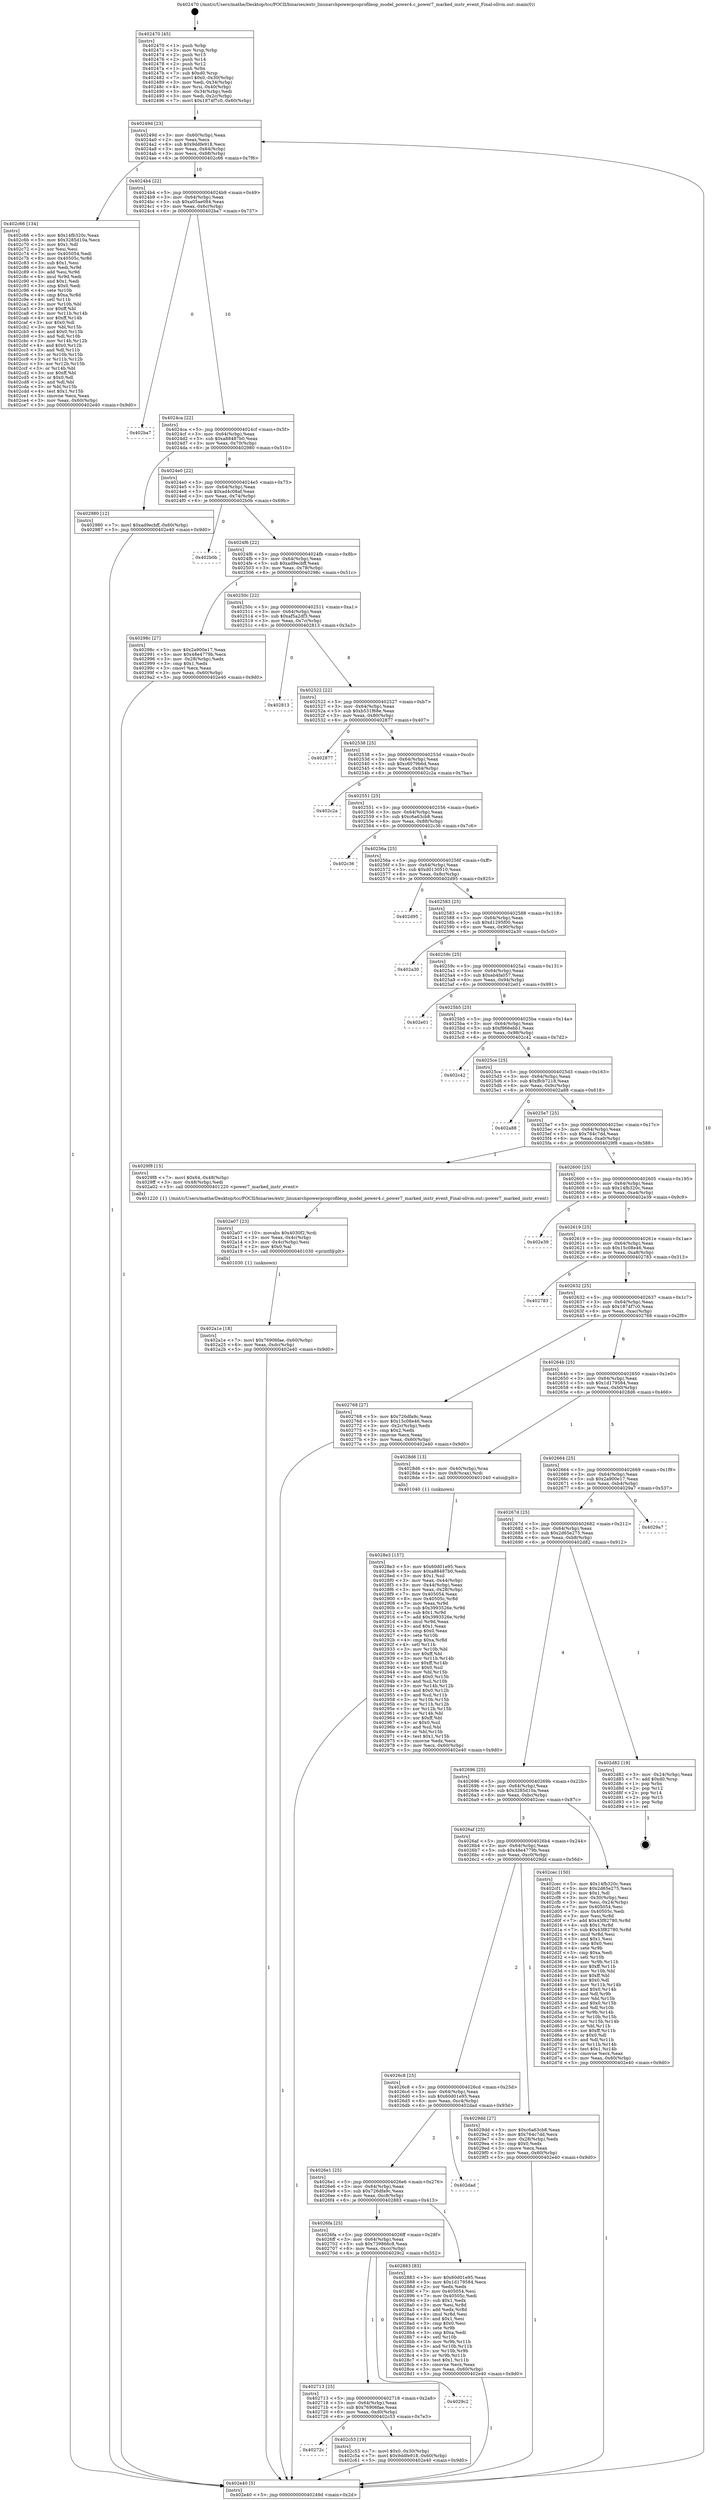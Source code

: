 digraph "0x402470" {
  label = "0x402470 (/mnt/c/Users/mathe/Desktop/tcc/POCII/binaries/extr_linuxarchpowerpcoprofileop_model_power4.c_power7_marked_instr_event_Final-ollvm.out::main(0))"
  labelloc = "t"
  node[shape=record]

  Entry [label="",width=0.3,height=0.3,shape=circle,fillcolor=black,style=filled]
  "0x40249d" [label="{
     0x40249d [23]\l
     | [instrs]\l
     &nbsp;&nbsp;0x40249d \<+3\>: mov -0x60(%rbp),%eax\l
     &nbsp;&nbsp;0x4024a0 \<+2\>: mov %eax,%ecx\l
     &nbsp;&nbsp;0x4024a2 \<+6\>: sub $0x9ddfe918,%ecx\l
     &nbsp;&nbsp;0x4024a8 \<+3\>: mov %eax,-0x64(%rbp)\l
     &nbsp;&nbsp;0x4024ab \<+3\>: mov %ecx,-0x68(%rbp)\l
     &nbsp;&nbsp;0x4024ae \<+6\>: je 0000000000402c66 \<main+0x7f6\>\l
  }"]
  "0x402c66" [label="{
     0x402c66 [134]\l
     | [instrs]\l
     &nbsp;&nbsp;0x402c66 \<+5\>: mov $0x14fb320c,%eax\l
     &nbsp;&nbsp;0x402c6b \<+5\>: mov $0x3285d10a,%ecx\l
     &nbsp;&nbsp;0x402c70 \<+2\>: mov $0x1,%dl\l
     &nbsp;&nbsp;0x402c72 \<+2\>: xor %esi,%esi\l
     &nbsp;&nbsp;0x402c74 \<+7\>: mov 0x405054,%edi\l
     &nbsp;&nbsp;0x402c7b \<+8\>: mov 0x40505c,%r8d\l
     &nbsp;&nbsp;0x402c83 \<+3\>: sub $0x1,%esi\l
     &nbsp;&nbsp;0x402c86 \<+3\>: mov %edi,%r9d\l
     &nbsp;&nbsp;0x402c89 \<+3\>: add %esi,%r9d\l
     &nbsp;&nbsp;0x402c8c \<+4\>: imul %r9d,%edi\l
     &nbsp;&nbsp;0x402c90 \<+3\>: and $0x1,%edi\l
     &nbsp;&nbsp;0x402c93 \<+3\>: cmp $0x0,%edi\l
     &nbsp;&nbsp;0x402c96 \<+4\>: sete %r10b\l
     &nbsp;&nbsp;0x402c9a \<+4\>: cmp $0xa,%r8d\l
     &nbsp;&nbsp;0x402c9e \<+4\>: setl %r11b\l
     &nbsp;&nbsp;0x402ca2 \<+3\>: mov %r10b,%bl\l
     &nbsp;&nbsp;0x402ca5 \<+3\>: xor $0xff,%bl\l
     &nbsp;&nbsp;0x402ca8 \<+3\>: mov %r11b,%r14b\l
     &nbsp;&nbsp;0x402cab \<+4\>: xor $0xff,%r14b\l
     &nbsp;&nbsp;0x402caf \<+3\>: xor $0x0,%dl\l
     &nbsp;&nbsp;0x402cb2 \<+3\>: mov %bl,%r15b\l
     &nbsp;&nbsp;0x402cb5 \<+4\>: and $0x0,%r15b\l
     &nbsp;&nbsp;0x402cb9 \<+3\>: and %dl,%r10b\l
     &nbsp;&nbsp;0x402cbc \<+3\>: mov %r14b,%r12b\l
     &nbsp;&nbsp;0x402cbf \<+4\>: and $0x0,%r12b\l
     &nbsp;&nbsp;0x402cc3 \<+3\>: and %dl,%r11b\l
     &nbsp;&nbsp;0x402cc6 \<+3\>: or %r10b,%r15b\l
     &nbsp;&nbsp;0x402cc9 \<+3\>: or %r11b,%r12b\l
     &nbsp;&nbsp;0x402ccc \<+3\>: xor %r12b,%r15b\l
     &nbsp;&nbsp;0x402ccf \<+3\>: or %r14b,%bl\l
     &nbsp;&nbsp;0x402cd2 \<+3\>: xor $0xff,%bl\l
     &nbsp;&nbsp;0x402cd5 \<+3\>: or $0x0,%dl\l
     &nbsp;&nbsp;0x402cd8 \<+2\>: and %dl,%bl\l
     &nbsp;&nbsp;0x402cda \<+3\>: or %bl,%r15b\l
     &nbsp;&nbsp;0x402cdd \<+4\>: test $0x1,%r15b\l
     &nbsp;&nbsp;0x402ce1 \<+3\>: cmovne %ecx,%eax\l
     &nbsp;&nbsp;0x402ce4 \<+3\>: mov %eax,-0x60(%rbp)\l
     &nbsp;&nbsp;0x402ce7 \<+5\>: jmp 0000000000402e40 \<main+0x9d0\>\l
  }"]
  "0x4024b4" [label="{
     0x4024b4 [22]\l
     | [instrs]\l
     &nbsp;&nbsp;0x4024b4 \<+5\>: jmp 00000000004024b9 \<main+0x49\>\l
     &nbsp;&nbsp;0x4024b9 \<+3\>: mov -0x64(%rbp),%eax\l
     &nbsp;&nbsp;0x4024bc \<+5\>: sub $0xa05ae084,%eax\l
     &nbsp;&nbsp;0x4024c1 \<+3\>: mov %eax,-0x6c(%rbp)\l
     &nbsp;&nbsp;0x4024c4 \<+6\>: je 0000000000402ba7 \<main+0x737\>\l
  }"]
  Exit [label="",width=0.3,height=0.3,shape=circle,fillcolor=black,style=filled,peripheries=2]
  "0x402ba7" [label="{
     0x402ba7\l
  }", style=dashed]
  "0x4024ca" [label="{
     0x4024ca [22]\l
     | [instrs]\l
     &nbsp;&nbsp;0x4024ca \<+5\>: jmp 00000000004024cf \<main+0x5f\>\l
     &nbsp;&nbsp;0x4024cf \<+3\>: mov -0x64(%rbp),%eax\l
     &nbsp;&nbsp;0x4024d2 \<+5\>: sub $0xa88487b0,%eax\l
     &nbsp;&nbsp;0x4024d7 \<+3\>: mov %eax,-0x70(%rbp)\l
     &nbsp;&nbsp;0x4024da \<+6\>: je 0000000000402980 \<main+0x510\>\l
  }"]
  "0x40272c" [label="{
     0x40272c\l
  }", style=dashed]
  "0x402980" [label="{
     0x402980 [12]\l
     | [instrs]\l
     &nbsp;&nbsp;0x402980 \<+7\>: movl $0xad9ecbff,-0x60(%rbp)\l
     &nbsp;&nbsp;0x402987 \<+5\>: jmp 0000000000402e40 \<main+0x9d0\>\l
  }"]
  "0x4024e0" [label="{
     0x4024e0 [22]\l
     | [instrs]\l
     &nbsp;&nbsp;0x4024e0 \<+5\>: jmp 00000000004024e5 \<main+0x75\>\l
     &nbsp;&nbsp;0x4024e5 \<+3\>: mov -0x64(%rbp),%eax\l
     &nbsp;&nbsp;0x4024e8 \<+5\>: sub $0xad4c08af,%eax\l
     &nbsp;&nbsp;0x4024ed \<+3\>: mov %eax,-0x74(%rbp)\l
     &nbsp;&nbsp;0x4024f0 \<+6\>: je 0000000000402b0b \<main+0x69b\>\l
  }"]
  "0x402c53" [label="{
     0x402c53 [19]\l
     | [instrs]\l
     &nbsp;&nbsp;0x402c53 \<+7\>: movl $0x0,-0x30(%rbp)\l
     &nbsp;&nbsp;0x402c5a \<+7\>: movl $0x9ddfe918,-0x60(%rbp)\l
     &nbsp;&nbsp;0x402c61 \<+5\>: jmp 0000000000402e40 \<main+0x9d0\>\l
  }"]
  "0x402b0b" [label="{
     0x402b0b\l
  }", style=dashed]
  "0x4024f6" [label="{
     0x4024f6 [22]\l
     | [instrs]\l
     &nbsp;&nbsp;0x4024f6 \<+5\>: jmp 00000000004024fb \<main+0x8b\>\l
     &nbsp;&nbsp;0x4024fb \<+3\>: mov -0x64(%rbp),%eax\l
     &nbsp;&nbsp;0x4024fe \<+5\>: sub $0xad9ecbff,%eax\l
     &nbsp;&nbsp;0x402503 \<+3\>: mov %eax,-0x78(%rbp)\l
     &nbsp;&nbsp;0x402506 \<+6\>: je 000000000040298c \<main+0x51c\>\l
  }"]
  "0x402713" [label="{
     0x402713 [25]\l
     | [instrs]\l
     &nbsp;&nbsp;0x402713 \<+5\>: jmp 0000000000402718 \<main+0x2a8\>\l
     &nbsp;&nbsp;0x402718 \<+3\>: mov -0x64(%rbp),%eax\l
     &nbsp;&nbsp;0x40271b \<+5\>: sub $0x76906fae,%eax\l
     &nbsp;&nbsp;0x402720 \<+6\>: mov %eax,-0xd0(%rbp)\l
     &nbsp;&nbsp;0x402726 \<+6\>: je 0000000000402c53 \<main+0x7e3\>\l
  }"]
  "0x40298c" [label="{
     0x40298c [27]\l
     | [instrs]\l
     &nbsp;&nbsp;0x40298c \<+5\>: mov $0x2a900e17,%eax\l
     &nbsp;&nbsp;0x402991 \<+5\>: mov $0x48e4779b,%ecx\l
     &nbsp;&nbsp;0x402996 \<+3\>: mov -0x28(%rbp),%edx\l
     &nbsp;&nbsp;0x402999 \<+3\>: cmp $0x1,%edx\l
     &nbsp;&nbsp;0x40299c \<+3\>: cmovl %ecx,%eax\l
     &nbsp;&nbsp;0x40299f \<+3\>: mov %eax,-0x60(%rbp)\l
     &nbsp;&nbsp;0x4029a2 \<+5\>: jmp 0000000000402e40 \<main+0x9d0\>\l
  }"]
  "0x40250c" [label="{
     0x40250c [22]\l
     | [instrs]\l
     &nbsp;&nbsp;0x40250c \<+5\>: jmp 0000000000402511 \<main+0xa1\>\l
     &nbsp;&nbsp;0x402511 \<+3\>: mov -0x64(%rbp),%eax\l
     &nbsp;&nbsp;0x402514 \<+5\>: sub $0xaf5a2df3,%eax\l
     &nbsp;&nbsp;0x402519 \<+3\>: mov %eax,-0x7c(%rbp)\l
     &nbsp;&nbsp;0x40251c \<+6\>: je 0000000000402813 \<main+0x3a3\>\l
  }"]
  "0x4029c2" [label="{
     0x4029c2\l
  }", style=dashed]
  "0x402813" [label="{
     0x402813\l
  }", style=dashed]
  "0x402522" [label="{
     0x402522 [22]\l
     | [instrs]\l
     &nbsp;&nbsp;0x402522 \<+5\>: jmp 0000000000402527 \<main+0xb7\>\l
     &nbsp;&nbsp;0x402527 \<+3\>: mov -0x64(%rbp),%eax\l
     &nbsp;&nbsp;0x40252a \<+5\>: sub $0xb531f68e,%eax\l
     &nbsp;&nbsp;0x40252f \<+3\>: mov %eax,-0x80(%rbp)\l
     &nbsp;&nbsp;0x402532 \<+6\>: je 0000000000402877 \<main+0x407\>\l
  }"]
  "0x402a1e" [label="{
     0x402a1e [18]\l
     | [instrs]\l
     &nbsp;&nbsp;0x402a1e \<+7\>: movl $0x76906fae,-0x60(%rbp)\l
     &nbsp;&nbsp;0x402a25 \<+6\>: mov %eax,-0xdc(%rbp)\l
     &nbsp;&nbsp;0x402a2b \<+5\>: jmp 0000000000402e40 \<main+0x9d0\>\l
  }"]
  "0x402877" [label="{
     0x402877\l
  }", style=dashed]
  "0x402538" [label="{
     0x402538 [25]\l
     | [instrs]\l
     &nbsp;&nbsp;0x402538 \<+5\>: jmp 000000000040253d \<main+0xcd\>\l
     &nbsp;&nbsp;0x40253d \<+3\>: mov -0x64(%rbp),%eax\l
     &nbsp;&nbsp;0x402540 \<+5\>: sub $0xc6079b6d,%eax\l
     &nbsp;&nbsp;0x402545 \<+6\>: mov %eax,-0x84(%rbp)\l
     &nbsp;&nbsp;0x40254b \<+6\>: je 0000000000402c2a \<main+0x7ba\>\l
  }"]
  "0x402a07" [label="{
     0x402a07 [23]\l
     | [instrs]\l
     &nbsp;&nbsp;0x402a07 \<+10\>: movabs $0x4030f2,%rdi\l
     &nbsp;&nbsp;0x402a11 \<+3\>: mov %eax,-0x4c(%rbp)\l
     &nbsp;&nbsp;0x402a14 \<+3\>: mov -0x4c(%rbp),%esi\l
     &nbsp;&nbsp;0x402a17 \<+2\>: mov $0x0,%al\l
     &nbsp;&nbsp;0x402a19 \<+5\>: call 0000000000401030 \<printf@plt\>\l
     | [calls]\l
     &nbsp;&nbsp;0x401030 \{1\} (unknown)\l
  }"]
  "0x402c2a" [label="{
     0x402c2a\l
  }", style=dashed]
  "0x402551" [label="{
     0x402551 [25]\l
     | [instrs]\l
     &nbsp;&nbsp;0x402551 \<+5\>: jmp 0000000000402556 \<main+0xe6\>\l
     &nbsp;&nbsp;0x402556 \<+3\>: mov -0x64(%rbp),%eax\l
     &nbsp;&nbsp;0x402559 \<+5\>: sub $0xc6a63cb8,%eax\l
     &nbsp;&nbsp;0x40255e \<+6\>: mov %eax,-0x88(%rbp)\l
     &nbsp;&nbsp;0x402564 \<+6\>: je 0000000000402c36 \<main+0x7c6\>\l
  }"]
  "0x4028e3" [label="{
     0x4028e3 [157]\l
     | [instrs]\l
     &nbsp;&nbsp;0x4028e3 \<+5\>: mov $0x60d01e95,%ecx\l
     &nbsp;&nbsp;0x4028e8 \<+5\>: mov $0xa88487b0,%edx\l
     &nbsp;&nbsp;0x4028ed \<+3\>: mov $0x1,%sil\l
     &nbsp;&nbsp;0x4028f0 \<+3\>: mov %eax,-0x44(%rbp)\l
     &nbsp;&nbsp;0x4028f3 \<+3\>: mov -0x44(%rbp),%eax\l
     &nbsp;&nbsp;0x4028f6 \<+3\>: mov %eax,-0x28(%rbp)\l
     &nbsp;&nbsp;0x4028f9 \<+7\>: mov 0x405054,%eax\l
     &nbsp;&nbsp;0x402900 \<+8\>: mov 0x40505c,%r8d\l
     &nbsp;&nbsp;0x402908 \<+3\>: mov %eax,%r9d\l
     &nbsp;&nbsp;0x40290b \<+7\>: sub $0x3993526e,%r9d\l
     &nbsp;&nbsp;0x402912 \<+4\>: sub $0x1,%r9d\l
     &nbsp;&nbsp;0x402916 \<+7\>: add $0x3993526e,%r9d\l
     &nbsp;&nbsp;0x40291d \<+4\>: imul %r9d,%eax\l
     &nbsp;&nbsp;0x402921 \<+3\>: and $0x1,%eax\l
     &nbsp;&nbsp;0x402924 \<+3\>: cmp $0x0,%eax\l
     &nbsp;&nbsp;0x402927 \<+4\>: sete %r10b\l
     &nbsp;&nbsp;0x40292b \<+4\>: cmp $0xa,%r8d\l
     &nbsp;&nbsp;0x40292f \<+4\>: setl %r11b\l
     &nbsp;&nbsp;0x402933 \<+3\>: mov %r10b,%bl\l
     &nbsp;&nbsp;0x402936 \<+3\>: xor $0xff,%bl\l
     &nbsp;&nbsp;0x402939 \<+3\>: mov %r11b,%r14b\l
     &nbsp;&nbsp;0x40293c \<+4\>: xor $0xff,%r14b\l
     &nbsp;&nbsp;0x402940 \<+4\>: xor $0x0,%sil\l
     &nbsp;&nbsp;0x402944 \<+3\>: mov %bl,%r15b\l
     &nbsp;&nbsp;0x402947 \<+4\>: and $0x0,%r15b\l
     &nbsp;&nbsp;0x40294b \<+3\>: and %sil,%r10b\l
     &nbsp;&nbsp;0x40294e \<+3\>: mov %r14b,%r12b\l
     &nbsp;&nbsp;0x402951 \<+4\>: and $0x0,%r12b\l
     &nbsp;&nbsp;0x402955 \<+3\>: and %sil,%r11b\l
     &nbsp;&nbsp;0x402958 \<+3\>: or %r10b,%r15b\l
     &nbsp;&nbsp;0x40295b \<+3\>: or %r11b,%r12b\l
     &nbsp;&nbsp;0x40295e \<+3\>: xor %r12b,%r15b\l
     &nbsp;&nbsp;0x402961 \<+3\>: or %r14b,%bl\l
     &nbsp;&nbsp;0x402964 \<+3\>: xor $0xff,%bl\l
     &nbsp;&nbsp;0x402967 \<+4\>: or $0x0,%sil\l
     &nbsp;&nbsp;0x40296b \<+3\>: and %sil,%bl\l
     &nbsp;&nbsp;0x40296e \<+3\>: or %bl,%r15b\l
     &nbsp;&nbsp;0x402971 \<+4\>: test $0x1,%r15b\l
     &nbsp;&nbsp;0x402975 \<+3\>: cmovne %edx,%ecx\l
     &nbsp;&nbsp;0x402978 \<+3\>: mov %ecx,-0x60(%rbp)\l
     &nbsp;&nbsp;0x40297b \<+5\>: jmp 0000000000402e40 \<main+0x9d0\>\l
  }"]
  "0x402c36" [label="{
     0x402c36\l
  }", style=dashed]
  "0x40256a" [label="{
     0x40256a [25]\l
     | [instrs]\l
     &nbsp;&nbsp;0x40256a \<+5\>: jmp 000000000040256f \<main+0xff\>\l
     &nbsp;&nbsp;0x40256f \<+3\>: mov -0x64(%rbp),%eax\l
     &nbsp;&nbsp;0x402572 \<+5\>: sub $0xd0130510,%eax\l
     &nbsp;&nbsp;0x402577 \<+6\>: mov %eax,-0x8c(%rbp)\l
     &nbsp;&nbsp;0x40257d \<+6\>: je 0000000000402d95 \<main+0x925\>\l
  }"]
  "0x4026fa" [label="{
     0x4026fa [25]\l
     | [instrs]\l
     &nbsp;&nbsp;0x4026fa \<+5\>: jmp 00000000004026ff \<main+0x28f\>\l
     &nbsp;&nbsp;0x4026ff \<+3\>: mov -0x64(%rbp),%eax\l
     &nbsp;&nbsp;0x402702 \<+5\>: sub $0x739866c8,%eax\l
     &nbsp;&nbsp;0x402707 \<+6\>: mov %eax,-0xcc(%rbp)\l
     &nbsp;&nbsp;0x40270d \<+6\>: je 00000000004029c2 \<main+0x552\>\l
  }"]
  "0x402d95" [label="{
     0x402d95\l
  }", style=dashed]
  "0x402583" [label="{
     0x402583 [25]\l
     | [instrs]\l
     &nbsp;&nbsp;0x402583 \<+5\>: jmp 0000000000402588 \<main+0x118\>\l
     &nbsp;&nbsp;0x402588 \<+3\>: mov -0x64(%rbp),%eax\l
     &nbsp;&nbsp;0x40258b \<+5\>: sub $0xd1295f00,%eax\l
     &nbsp;&nbsp;0x402590 \<+6\>: mov %eax,-0x90(%rbp)\l
     &nbsp;&nbsp;0x402596 \<+6\>: je 0000000000402a30 \<main+0x5c0\>\l
  }"]
  "0x402883" [label="{
     0x402883 [83]\l
     | [instrs]\l
     &nbsp;&nbsp;0x402883 \<+5\>: mov $0x60d01e95,%eax\l
     &nbsp;&nbsp;0x402888 \<+5\>: mov $0x1d179584,%ecx\l
     &nbsp;&nbsp;0x40288d \<+2\>: xor %edx,%edx\l
     &nbsp;&nbsp;0x40288f \<+7\>: mov 0x405054,%esi\l
     &nbsp;&nbsp;0x402896 \<+7\>: mov 0x40505c,%edi\l
     &nbsp;&nbsp;0x40289d \<+3\>: sub $0x1,%edx\l
     &nbsp;&nbsp;0x4028a0 \<+3\>: mov %esi,%r8d\l
     &nbsp;&nbsp;0x4028a3 \<+3\>: add %edx,%r8d\l
     &nbsp;&nbsp;0x4028a6 \<+4\>: imul %r8d,%esi\l
     &nbsp;&nbsp;0x4028aa \<+3\>: and $0x1,%esi\l
     &nbsp;&nbsp;0x4028ad \<+3\>: cmp $0x0,%esi\l
     &nbsp;&nbsp;0x4028b0 \<+4\>: sete %r9b\l
     &nbsp;&nbsp;0x4028b4 \<+3\>: cmp $0xa,%edi\l
     &nbsp;&nbsp;0x4028b7 \<+4\>: setl %r10b\l
     &nbsp;&nbsp;0x4028bb \<+3\>: mov %r9b,%r11b\l
     &nbsp;&nbsp;0x4028be \<+3\>: and %r10b,%r11b\l
     &nbsp;&nbsp;0x4028c1 \<+3\>: xor %r10b,%r9b\l
     &nbsp;&nbsp;0x4028c4 \<+3\>: or %r9b,%r11b\l
     &nbsp;&nbsp;0x4028c7 \<+4\>: test $0x1,%r11b\l
     &nbsp;&nbsp;0x4028cb \<+3\>: cmovne %ecx,%eax\l
     &nbsp;&nbsp;0x4028ce \<+3\>: mov %eax,-0x60(%rbp)\l
     &nbsp;&nbsp;0x4028d1 \<+5\>: jmp 0000000000402e40 \<main+0x9d0\>\l
  }"]
  "0x402a30" [label="{
     0x402a30\l
  }", style=dashed]
  "0x40259c" [label="{
     0x40259c [25]\l
     | [instrs]\l
     &nbsp;&nbsp;0x40259c \<+5\>: jmp 00000000004025a1 \<main+0x131\>\l
     &nbsp;&nbsp;0x4025a1 \<+3\>: mov -0x64(%rbp),%eax\l
     &nbsp;&nbsp;0x4025a4 \<+5\>: sub $0xeb4fa057,%eax\l
     &nbsp;&nbsp;0x4025a9 \<+6\>: mov %eax,-0x94(%rbp)\l
     &nbsp;&nbsp;0x4025af \<+6\>: je 0000000000402e01 \<main+0x991\>\l
  }"]
  "0x4026e1" [label="{
     0x4026e1 [25]\l
     | [instrs]\l
     &nbsp;&nbsp;0x4026e1 \<+5\>: jmp 00000000004026e6 \<main+0x276\>\l
     &nbsp;&nbsp;0x4026e6 \<+3\>: mov -0x64(%rbp),%eax\l
     &nbsp;&nbsp;0x4026e9 \<+5\>: sub $0x726dfa9c,%eax\l
     &nbsp;&nbsp;0x4026ee \<+6\>: mov %eax,-0xc8(%rbp)\l
     &nbsp;&nbsp;0x4026f4 \<+6\>: je 0000000000402883 \<main+0x413\>\l
  }"]
  "0x402e01" [label="{
     0x402e01\l
  }", style=dashed]
  "0x4025b5" [label="{
     0x4025b5 [25]\l
     | [instrs]\l
     &nbsp;&nbsp;0x4025b5 \<+5\>: jmp 00000000004025ba \<main+0x14a\>\l
     &nbsp;&nbsp;0x4025ba \<+3\>: mov -0x64(%rbp),%eax\l
     &nbsp;&nbsp;0x4025bd \<+5\>: sub $0xf966ebb1,%eax\l
     &nbsp;&nbsp;0x4025c2 \<+6\>: mov %eax,-0x98(%rbp)\l
     &nbsp;&nbsp;0x4025c8 \<+6\>: je 0000000000402c42 \<main+0x7d2\>\l
  }"]
  "0x402dad" [label="{
     0x402dad\l
  }", style=dashed]
  "0x402c42" [label="{
     0x402c42\l
  }", style=dashed]
  "0x4025ce" [label="{
     0x4025ce [25]\l
     | [instrs]\l
     &nbsp;&nbsp;0x4025ce \<+5\>: jmp 00000000004025d3 \<main+0x163\>\l
     &nbsp;&nbsp;0x4025d3 \<+3\>: mov -0x64(%rbp),%eax\l
     &nbsp;&nbsp;0x4025d6 \<+5\>: sub $0xffcb7218,%eax\l
     &nbsp;&nbsp;0x4025db \<+6\>: mov %eax,-0x9c(%rbp)\l
     &nbsp;&nbsp;0x4025e1 \<+6\>: je 0000000000402a88 \<main+0x618\>\l
  }"]
  "0x4026c8" [label="{
     0x4026c8 [25]\l
     | [instrs]\l
     &nbsp;&nbsp;0x4026c8 \<+5\>: jmp 00000000004026cd \<main+0x25d\>\l
     &nbsp;&nbsp;0x4026cd \<+3\>: mov -0x64(%rbp),%eax\l
     &nbsp;&nbsp;0x4026d0 \<+5\>: sub $0x60d01e95,%eax\l
     &nbsp;&nbsp;0x4026d5 \<+6\>: mov %eax,-0xc4(%rbp)\l
     &nbsp;&nbsp;0x4026db \<+6\>: je 0000000000402dad \<main+0x93d\>\l
  }"]
  "0x402a88" [label="{
     0x402a88\l
  }", style=dashed]
  "0x4025e7" [label="{
     0x4025e7 [25]\l
     | [instrs]\l
     &nbsp;&nbsp;0x4025e7 \<+5\>: jmp 00000000004025ec \<main+0x17c\>\l
     &nbsp;&nbsp;0x4025ec \<+3\>: mov -0x64(%rbp),%eax\l
     &nbsp;&nbsp;0x4025ef \<+5\>: sub $0x764c7dd,%eax\l
     &nbsp;&nbsp;0x4025f4 \<+6\>: mov %eax,-0xa0(%rbp)\l
     &nbsp;&nbsp;0x4025fa \<+6\>: je 00000000004029f8 \<main+0x588\>\l
  }"]
  "0x4029dd" [label="{
     0x4029dd [27]\l
     | [instrs]\l
     &nbsp;&nbsp;0x4029dd \<+5\>: mov $0xc6a63cb8,%eax\l
     &nbsp;&nbsp;0x4029e2 \<+5\>: mov $0x764c7dd,%ecx\l
     &nbsp;&nbsp;0x4029e7 \<+3\>: mov -0x28(%rbp),%edx\l
     &nbsp;&nbsp;0x4029ea \<+3\>: cmp $0x0,%edx\l
     &nbsp;&nbsp;0x4029ed \<+3\>: cmove %ecx,%eax\l
     &nbsp;&nbsp;0x4029f0 \<+3\>: mov %eax,-0x60(%rbp)\l
     &nbsp;&nbsp;0x4029f3 \<+5\>: jmp 0000000000402e40 \<main+0x9d0\>\l
  }"]
  "0x4029f8" [label="{
     0x4029f8 [15]\l
     | [instrs]\l
     &nbsp;&nbsp;0x4029f8 \<+7\>: movl $0x64,-0x48(%rbp)\l
     &nbsp;&nbsp;0x4029ff \<+3\>: mov -0x48(%rbp),%edi\l
     &nbsp;&nbsp;0x402a02 \<+5\>: call 0000000000401220 \<power7_marked_instr_event\>\l
     | [calls]\l
     &nbsp;&nbsp;0x401220 \{1\} (/mnt/c/Users/mathe/Desktop/tcc/POCII/binaries/extr_linuxarchpowerpcoprofileop_model_power4.c_power7_marked_instr_event_Final-ollvm.out::power7_marked_instr_event)\l
  }"]
  "0x402600" [label="{
     0x402600 [25]\l
     | [instrs]\l
     &nbsp;&nbsp;0x402600 \<+5\>: jmp 0000000000402605 \<main+0x195\>\l
     &nbsp;&nbsp;0x402605 \<+3\>: mov -0x64(%rbp),%eax\l
     &nbsp;&nbsp;0x402608 \<+5\>: sub $0x14fb320c,%eax\l
     &nbsp;&nbsp;0x40260d \<+6\>: mov %eax,-0xa4(%rbp)\l
     &nbsp;&nbsp;0x402613 \<+6\>: je 0000000000402e39 \<main+0x9c9\>\l
  }"]
  "0x4026af" [label="{
     0x4026af [25]\l
     | [instrs]\l
     &nbsp;&nbsp;0x4026af \<+5\>: jmp 00000000004026b4 \<main+0x244\>\l
     &nbsp;&nbsp;0x4026b4 \<+3\>: mov -0x64(%rbp),%eax\l
     &nbsp;&nbsp;0x4026b7 \<+5\>: sub $0x48e4779b,%eax\l
     &nbsp;&nbsp;0x4026bc \<+6\>: mov %eax,-0xc0(%rbp)\l
     &nbsp;&nbsp;0x4026c2 \<+6\>: je 00000000004029dd \<main+0x56d\>\l
  }"]
  "0x402e39" [label="{
     0x402e39\l
  }", style=dashed]
  "0x402619" [label="{
     0x402619 [25]\l
     | [instrs]\l
     &nbsp;&nbsp;0x402619 \<+5\>: jmp 000000000040261e \<main+0x1ae\>\l
     &nbsp;&nbsp;0x40261e \<+3\>: mov -0x64(%rbp),%eax\l
     &nbsp;&nbsp;0x402621 \<+5\>: sub $0x15c08e46,%eax\l
     &nbsp;&nbsp;0x402626 \<+6\>: mov %eax,-0xa8(%rbp)\l
     &nbsp;&nbsp;0x40262c \<+6\>: je 0000000000402783 \<main+0x313\>\l
  }"]
  "0x402cec" [label="{
     0x402cec [150]\l
     | [instrs]\l
     &nbsp;&nbsp;0x402cec \<+5\>: mov $0x14fb320c,%eax\l
     &nbsp;&nbsp;0x402cf1 \<+5\>: mov $0x2d65e275,%ecx\l
     &nbsp;&nbsp;0x402cf6 \<+2\>: mov $0x1,%dl\l
     &nbsp;&nbsp;0x402cf8 \<+3\>: mov -0x30(%rbp),%esi\l
     &nbsp;&nbsp;0x402cfb \<+3\>: mov %esi,-0x24(%rbp)\l
     &nbsp;&nbsp;0x402cfe \<+7\>: mov 0x405054,%esi\l
     &nbsp;&nbsp;0x402d05 \<+7\>: mov 0x40505c,%edi\l
     &nbsp;&nbsp;0x402d0c \<+3\>: mov %esi,%r8d\l
     &nbsp;&nbsp;0x402d0f \<+7\>: add $0x43f82780,%r8d\l
     &nbsp;&nbsp;0x402d16 \<+4\>: sub $0x1,%r8d\l
     &nbsp;&nbsp;0x402d1a \<+7\>: sub $0x43f82780,%r8d\l
     &nbsp;&nbsp;0x402d21 \<+4\>: imul %r8d,%esi\l
     &nbsp;&nbsp;0x402d25 \<+3\>: and $0x1,%esi\l
     &nbsp;&nbsp;0x402d28 \<+3\>: cmp $0x0,%esi\l
     &nbsp;&nbsp;0x402d2b \<+4\>: sete %r9b\l
     &nbsp;&nbsp;0x402d2f \<+3\>: cmp $0xa,%edi\l
     &nbsp;&nbsp;0x402d32 \<+4\>: setl %r10b\l
     &nbsp;&nbsp;0x402d36 \<+3\>: mov %r9b,%r11b\l
     &nbsp;&nbsp;0x402d39 \<+4\>: xor $0xff,%r11b\l
     &nbsp;&nbsp;0x402d3d \<+3\>: mov %r10b,%bl\l
     &nbsp;&nbsp;0x402d40 \<+3\>: xor $0xff,%bl\l
     &nbsp;&nbsp;0x402d43 \<+3\>: xor $0x0,%dl\l
     &nbsp;&nbsp;0x402d46 \<+3\>: mov %r11b,%r14b\l
     &nbsp;&nbsp;0x402d49 \<+4\>: and $0x0,%r14b\l
     &nbsp;&nbsp;0x402d4d \<+3\>: and %dl,%r9b\l
     &nbsp;&nbsp;0x402d50 \<+3\>: mov %bl,%r15b\l
     &nbsp;&nbsp;0x402d53 \<+4\>: and $0x0,%r15b\l
     &nbsp;&nbsp;0x402d57 \<+3\>: and %dl,%r10b\l
     &nbsp;&nbsp;0x402d5a \<+3\>: or %r9b,%r14b\l
     &nbsp;&nbsp;0x402d5d \<+3\>: or %r10b,%r15b\l
     &nbsp;&nbsp;0x402d60 \<+3\>: xor %r15b,%r14b\l
     &nbsp;&nbsp;0x402d63 \<+3\>: or %bl,%r11b\l
     &nbsp;&nbsp;0x402d66 \<+4\>: xor $0xff,%r11b\l
     &nbsp;&nbsp;0x402d6a \<+3\>: or $0x0,%dl\l
     &nbsp;&nbsp;0x402d6d \<+3\>: and %dl,%r11b\l
     &nbsp;&nbsp;0x402d70 \<+3\>: or %r11b,%r14b\l
     &nbsp;&nbsp;0x402d73 \<+4\>: test $0x1,%r14b\l
     &nbsp;&nbsp;0x402d77 \<+3\>: cmovne %ecx,%eax\l
     &nbsp;&nbsp;0x402d7a \<+3\>: mov %eax,-0x60(%rbp)\l
     &nbsp;&nbsp;0x402d7d \<+5\>: jmp 0000000000402e40 \<main+0x9d0\>\l
  }"]
  "0x402783" [label="{
     0x402783\l
  }", style=dashed]
  "0x402632" [label="{
     0x402632 [25]\l
     | [instrs]\l
     &nbsp;&nbsp;0x402632 \<+5\>: jmp 0000000000402637 \<main+0x1c7\>\l
     &nbsp;&nbsp;0x402637 \<+3\>: mov -0x64(%rbp),%eax\l
     &nbsp;&nbsp;0x40263a \<+5\>: sub $0x1874f7c0,%eax\l
     &nbsp;&nbsp;0x40263f \<+6\>: mov %eax,-0xac(%rbp)\l
     &nbsp;&nbsp;0x402645 \<+6\>: je 0000000000402768 \<main+0x2f8\>\l
  }"]
  "0x402696" [label="{
     0x402696 [25]\l
     | [instrs]\l
     &nbsp;&nbsp;0x402696 \<+5\>: jmp 000000000040269b \<main+0x22b\>\l
     &nbsp;&nbsp;0x40269b \<+3\>: mov -0x64(%rbp),%eax\l
     &nbsp;&nbsp;0x40269e \<+5\>: sub $0x3285d10a,%eax\l
     &nbsp;&nbsp;0x4026a3 \<+6\>: mov %eax,-0xbc(%rbp)\l
     &nbsp;&nbsp;0x4026a9 \<+6\>: je 0000000000402cec \<main+0x87c\>\l
  }"]
  "0x402768" [label="{
     0x402768 [27]\l
     | [instrs]\l
     &nbsp;&nbsp;0x402768 \<+5\>: mov $0x726dfa9c,%eax\l
     &nbsp;&nbsp;0x40276d \<+5\>: mov $0x15c08e46,%ecx\l
     &nbsp;&nbsp;0x402772 \<+3\>: mov -0x2c(%rbp),%edx\l
     &nbsp;&nbsp;0x402775 \<+3\>: cmp $0x2,%edx\l
     &nbsp;&nbsp;0x402778 \<+3\>: cmovne %ecx,%eax\l
     &nbsp;&nbsp;0x40277b \<+3\>: mov %eax,-0x60(%rbp)\l
     &nbsp;&nbsp;0x40277e \<+5\>: jmp 0000000000402e40 \<main+0x9d0\>\l
  }"]
  "0x40264b" [label="{
     0x40264b [25]\l
     | [instrs]\l
     &nbsp;&nbsp;0x40264b \<+5\>: jmp 0000000000402650 \<main+0x1e0\>\l
     &nbsp;&nbsp;0x402650 \<+3\>: mov -0x64(%rbp),%eax\l
     &nbsp;&nbsp;0x402653 \<+5\>: sub $0x1d179584,%eax\l
     &nbsp;&nbsp;0x402658 \<+6\>: mov %eax,-0xb0(%rbp)\l
     &nbsp;&nbsp;0x40265e \<+6\>: je 00000000004028d6 \<main+0x466\>\l
  }"]
  "0x402e40" [label="{
     0x402e40 [5]\l
     | [instrs]\l
     &nbsp;&nbsp;0x402e40 \<+5\>: jmp 000000000040249d \<main+0x2d\>\l
  }"]
  "0x402470" [label="{
     0x402470 [45]\l
     | [instrs]\l
     &nbsp;&nbsp;0x402470 \<+1\>: push %rbp\l
     &nbsp;&nbsp;0x402471 \<+3\>: mov %rsp,%rbp\l
     &nbsp;&nbsp;0x402474 \<+2\>: push %r15\l
     &nbsp;&nbsp;0x402476 \<+2\>: push %r14\l
     &nbsp;&nbsp;0x402478 \<+2\>: push %r12\l
     &nbsp;&nbsp;0x40247a \<+1\>: push %rbx\l
     &nbsp;&nbsp;0x40247b \<+7\>: sub $0xd0,%rsp\l
     &nbsp;&nbsp;0x402482 \<+7\>: movl $0x0,-0x30(%rbp)\l
     &nbsp;&nbsp;0x402489 \<+3\>: mov %edi,-0x34(%rbp)\l
     &nbsp;&nbsp;0x40248c \<+4\>: mov %rsi,-0x40(%rbp)\l
     &nbsp;&nbsp;0x402490 \<+3\>: mov -0x34(%rbp),%edi\l
     &nbsp;&nbsp;0x402493 \<+3\>: mov %edi,-0x2c(%rbp)\l
     &nbsp;&nbsp;0x402496 \<+7\>: movl $0x1874f7c0,-0x60(%rbp)\l
  }"]
  "0x402d82" [label="{
     0x402d82 [19]\l
     | [instrs]\l
     &nbsp;&nbsp;0x402d82 \<+3\>: mov -0x24(%rbp),%eax\l
     &nbsp;&nbsp;0x402d85 \<+7\>: add $0xd0,%rsp\l
     &nbsp;&nbsp;0x402d8c \<+1\>: pop %rbx\l
     &nbsp;&nbsp;0x402d8d \<+2\>: pop %r12\l
     &nbsp;&nbsp;0x402d8f \<+2\>: pop %r14\l
     &nbsp;&nbsp;0x402d91 \<+2\>: pop %r15\l
     &nbsp;&nbsp;0x402d93 \<+1\>: pop %rbp\l
     &nbsp;&nbsp;0x402d94 \<+1\>: ret\l
  }"]
  "0x4028d6" [label="{
     0x4028d6 [13]\l
     | [instrs]\l
     &nbsp;&nbsp;0x4028d6 \<+4\>: mov -0x40(%rbp),%rax\l
     &nbsp;&nbsp;0x4028da \<+4\>: mov 0x8(%rax),%rdi\l
     &nbsp;&nbsp;0x4028de \<+5\>: call 0000000000401040 \<atoi@plt\>\l
     | [calls]\l
     &nbsp;&nbsp;0x401040 \{1\} (unknown)\l
  }"]
  "0x402664" [label="{
     0x402664 [25]\l
     | [instrs]\l
     &nbsp;&nbsp;0x402664 \<+5\>: jmp 0000000000402669 \<main+0x1f9\>\l
     &nbsp;&nbsp;0x402669 \<+3\>: mov -0x64(%rbp),%eax\l
     &nbsp;&nbsp;0x40266c \<+5\>: sub $0x2a900e17,%eax\l
     &nbsp;&nbsp;0x402671 \<+6\>: mov %eax,-0xb4(%rbp)\l
     &nbsp;&nbsp;0x402677 \<+6\>: je 00000000004029a7 \<main+0x537\>\l
  }"]
  "0x40267d" [label="{
     0x40267d [25]\l
     | [instrs]\l
     &nbsp;&nbsp;0x40267d \<+5\>: jmp 0000000000402682 \<main+0x212\>\l
     &nbsp;&nbsp;0x402682 \<+3\>: mov -0x64(%rbp),%eax\l
     &nbsp;&nbsp;0x402685 \<+5\>: sub $0x2d65e275,%eax\l
     &nbsp;&nbsp;0x40268a \<+6\>: mov %eax,-0xb8(%rbp)\l
     &nbsp;&nbsp;0x402690 \<+6\>: je 0000000000402d82 \<main+0x912\>\l
  }"]
  "0x4029a7" [label="{
     0x4029a7\l
  }", style=dashed]
  Entry -> "0x402470" [label=" 1"]
  "0x40249d" -> "0x402c66" [label=" 1"]
  "0x40249d" -> "0x4024b4" [label=" 10"]
  "0x402d82" -> Exit [label=" 1"]
  "0x4024b4" -> "0x402ba7" [label=" 0"]
  "0x4024b4" -> "0x4024ca" [label=" 10"]
  "0x402cec" -> "0x402e40" [label=" 1"]
  "0x4024ca" -> "0x402980" [label=" 1"]
  "0x4024ca" -> "0x4024e0" [label=" 9"]
  "0x402c66" -> "0x402e40" [label=" 1"]
  "0x4024e0" -> "0x402b0b" [label=" 0"]
  "0x4024e0" -> "0x4024f6" [label=" 9"]
  "0x402c53" -> "0x402e40" [label=" 1"]
  "0x4024f6" -> "0x40298c" [label=" 1"]
  "0x4024f6" -> "0x40250c" [label=" 8"]
  "0x402713" -> "0x402c53" [label=" 1"]
  "0x40250c" -> "0x402813" [label=" 0"]
  "0x40250c" -> "0x402522" [label=" 8"]
  "0x402713" -> "0x40272c" [label=" 0"]
  "0x402522" -> "0x402877" [label=" 0"]
  "0x402522" -> "0x402538" [label=" 8"]
  "0x4026fa" -> "0x4029c2" [label=" 0"]
  "0x402538" -> "0x402c2a" [label=" 0"]
  "0x402538" -> "0x402551" [label=" 8"]
  "0x4026fa" -> "0x402713" [label=" 1"]
  "0x402551" -> "0x402c36" [label=" 0"]
  "0x402551" -> "0x40256a" [label=" 8"]
  "0x402a1e" -> "0x402e40" [label=" 1"]
  "0x40256a" -> "0x402d95" [label=" 0"]
  "0x40256a" -> "0x402583" [label=" 8"]
  "0x402a07" -> "0x402a1e" [label=" 1"]
  "0x402583" -> "0x402a30" [label=" 0"]
  "0x402583" -> "0x40259c" [label=" 8"]
  "0x4029f8" -> "0x402a07" [label=" 1"]
  "0x40259c" -> "0x402e01" [label=" 0"]
  "0x40259c" -> "0x4025b5" [label=" 8"]
  "0x40298c" -> "0x402e40" [label=" 1"]
  "0x4025b5" -> "0x402c42" [label=" 0"]
  "0x4025b5" -> "0x4025ce" [label=" 8"]
  "0x402980" -> "0x402e40" [label=" 1"]
  "0x4025ce" -> "0x402a88" [label=" 0"]
  "0x4025ce" -> "0x4025e7" [label=" 8"]
  "0x4028d6" -> "0x4028e3" [label=" 1"]
  "0x4025e7" -> "0x4029f8" [label=" 1"]
  "0x4025e7" -> "0x402600" [label=" 7"]
  "0x402883" -> "0x402e40" [label=" 1"]
  "0x402600" -> "0x402e39" [label=" 0"]
  "0x402600" -> "0x402619" [label=" 7"]
  "0x4026e1" -> "0x402883" [label=" 1"]
  "0x402619" -> "0x402783" [label=" 0"]
  "0x402619" -> "0x402632" [label=" 7"]
  "0x4029dd" -> "0x402e40" [label=" 1"]
  "0x402632" -> "0x402768" [label=" 1"]
  "0x402632" -> "0x40264b" [label=" 6"]
  "0x402768" -> "0x402e40" [label=" 1"]
  "0x402470" -> "0x40249d" [label=" 1"]
  "0x402e40" -> "0x40249d" [label=" 10"]
  "0x4026c8" -> "0x402dad" [label=" 0"]
  "0x40264b" -> "0x4028d6" [label=" 1"]
  "0x40264b" -> "0x402664" [label=" 5"]
  "0x4028e3" -> "0x402e40" [label=" 1"]
  "0x402664" -> "0x4029a7" [label=" 0"]
  "0x402664" -> "0x40267d" [label=" 5"]
  "0x4026af" -> "0x4026c8" [label=" 2"]
  "0x40267d" -> "0x402d82" [label=" 1"]
  "0x40267d" -> "0x402696" [label=" 4"]
  "0x4026c8" -> "0x4026e1" [label=" 2"]
  "0x402696" -> "0x402cec" [label=" 1"]
  "0x402696" -> "0x4026af" [label=" 3"]
  "0x4026e1" -> "0x4026fa" [label=" 1"]
  "0x4026af" -> "0x4029dd" [label=" 1"]
}
